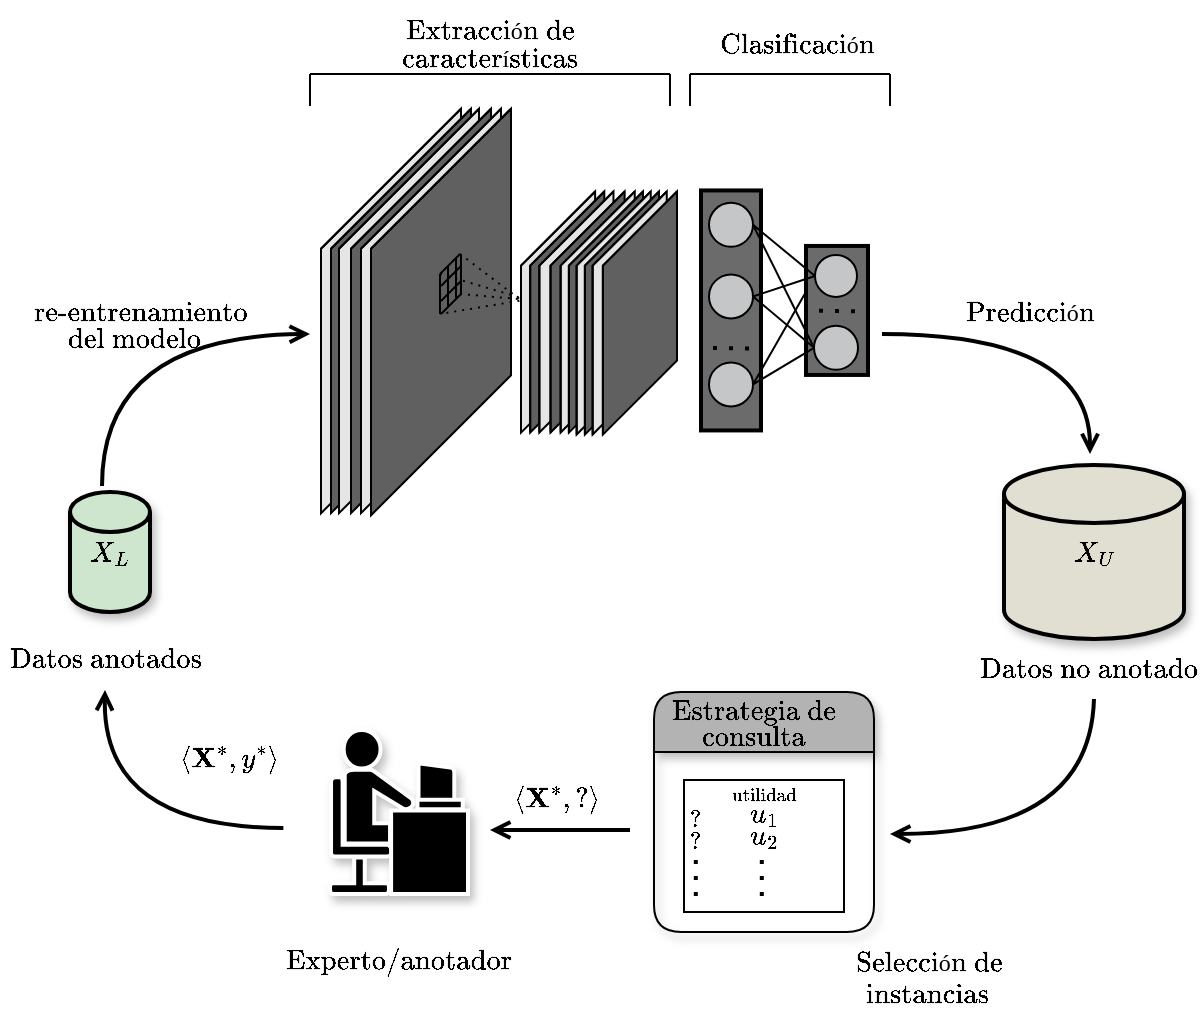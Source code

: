 <mxfile version="26.2.8">
  <diagram name="Page-1" id="JL4u2mxxelMSc-7fmqD8">
    <mxGraphModel dx="2659" dy="1301" grid="1" gridSize="5" guides="1" tooltips="1" connect="1" arrows="1" fold="1" page="1" pageScale="1" pageWidth="595" pageHeight="842" math="1" shadow="0">
      <root>
        <mxCell id="0" />
        <mxCell id="1" parent="0" />
        <mxCell id="rzx6ohKTUv5QluDNxmhI-7" value="$$X_L$$" style="strokeWidth=2;html=1;shape=mxgraph.flowchart.database;whiteSpace=wrap;fillColor=#CFE6CE;shadow=1;" parent="1" vertex="1">
          <mxGeometry x="-1480" y="-491" width="40" height="60" as="geometry" />
        </mxCell>
        <mxCell id="rzx6ohKTUv5QluDNxmhI-8" value="$$X_U$$" style="strokeWidth=2;html=1;shape=mxgraph.flowchart.database;whiteSpace=wrap;fillColor=#E1DFD2;shadow=1;" parent="1" vertex="1">
          <mxGeometry x="-1013" y="-504.5" width="90" height="87" as="geometry" />
        </mxCell>
        <mxCell id="rzx6ohKTUv5QluDNxmhI-9" value="" style="shape=mxgraph.cisco.people.androgenous_person;html=1;pointerEvents=1;dashed=0;fillColor=#000000;strokeColor=#ffffff;strokeWidth=2;verticalLabelPosition=bottom;verticalAlign=top;align=center;outlineConnect=0;shadow=1;" parent="1" vertex="1">
          <mxGeometry x="-1350" y="-372" width="69" height="82" as="geometry" />
        </mxCell>
        <mxCell id="rzx6ohKTUv5QluDNxmhI-10" value="" style="swimlane;rounded=1;fillColor=#B3B3B3;swimlaneLine=1;shadow=1;glass=0;swimlaneFillColor=none;gradientColor=none;whiteSpace=wrap;html=1;fontColor=default;labelBackgroundColor=none;labelBorderColor=none;textShadow=0;startSize=30;" parent="1" vertex="1">
          <mxGeometry x="-1188" y="-391" width="110" height="120" as="geometry">
            <mxRectangle x="-851" y="20" width="140" height="30" as="alternateBounds" />
          </mxGeometry>
        </mxCell>
        <mxCell id="rzx6ohKTUv5QluDNxmhI-11" value="" style="rounded=0;whiteSpace=wrap;html=1;" parent="rzx6ohKTUv5QluDNxmhI-10" vertex="1">
          <mxGeometry x="15" y="44" width="80" height="66" as="geometry" />
        </mxCell>
        <mxCell id="rzx6ohKTUv5QluDNxmhI-12" value="&lt;font style=&quot;font-size: 8px;&quot;&gt;$$\text{utilidad}$$&lt;/font&gt;" style="text;html=1;align=center;verticalAlign=middle;whiteSpace=wrap;rounded=0;" parent="rzx6ohKTUv5QluDNxmhI-10" vertex="1">
          <mxGeometry x="10" y="44" width="90" height="16" as="geometry" />
        </mxCell>
        <mxCell id="rzx6ohKTUv5QluDNxmhI-13" value="$$\text{Estrategia de}$$" style="text;html=1;align=center;verticalAlign=middle;whiteSpace=wrap;rounded=0;" parent="rzx6ohKTUv5QluDNxmhI-10" vertex="1">
          <mxGeometry x="20" width="60" height="20" as="geometry" />
        </mxCell>
        <mxCell id="rzx6ohKTUv5QluDNxmhI-14" value="$$\text{consulta}$$" style="text;html=1;align=center;verticalAlign=middle;whiteSpace=wrap;rounded=0;" parent="rzx6ohKTUv5QluDNxmhI-10" vertex="1">
          <mxGeometry x="20" y="13" width="60" height="20" as="geometry" />
        </mxCell>
        <mxCell id="rzx6ohKTUv5QluDNxmhI-15" value="$$u_1$$" style="text;html=1;align=center;verticalAlign=middle;whiteSpace=wrap;rounded=0;" parent="rzx6ohKTUv5QluDNxmhI-10" vertex="1">
          <mxGeometry x="46" y="55" width="18" height="11" as="geometry" />
        </mxCell>
        <mxCell id="rzx6ohKTUv5QluDNxmhI-16" value="$$u_2$$" style="text;html=1;align=center;verticalAlign=middle;whiteSpace=wrap;rounded=0;" parent="rzx6ohKTUv5QluDNxmhI-10" vertex="1">
          <mxGeometry x="46" y="66" width="18" height="11" as="geometry" />
        </mxCell>
        <mxCell id="rzx6ohKTUv5QluDNxmhI-17" value="&lt;font style=&quot;font-size: 10px;&quot;&gt;$$?$$&lt;/font&gt;" style="text;html=1;align=center;verticalAlign=middle;whiteSpace=wrap;rounded=0;" parent="rzx6ohKTUv5QluDNxmhI-10" vertex="1">
          <mxGeometry x="12" y="58" width="18" height="11" as="geometry" />
        </mxCell>
        <mxCell id="rzx6ohKTUv5QluDNxmhI-18" value="" style="endArrow=none;dashed=1;html=1;dashPattern=1 3;strokeWidth=2;rounded=0;" parent="rzx6ohKTUv5QluDNxmhI-10" edge="1">
          <mxGeometry width="50" height="50" relative="1" as="geometry">
            <mxPoint x="20.9" y="102" as="sourcePoint" />
            <mxPoint x="20.9" y="82" as="targetPoint" />
          </mxGeometry>
        </mxCell>
        <mxCell id="rzx6ohKTUv5QluDNxmhI-19" value="&lt;font style=&quot;font-size: 10px;&quot;&gt;$$?$$&lt;/font&gt;" style="text;html=1;align=center;verticalAlign=middle;whiteSpace=wrap;rounded=0;" parent="1" vertex="1">
          <mxGeometry x="-1176" y="-322" width="18" height="11" as="geometry" />
        </mxCell>
        <mxCell id="rzx6ohKTUv5QluDNxmhI-20" value="" style="endArrow=none;dashed=1;html=1;dashPattern=1 3;strokeWidth=2;rounded=0;" parent="1" edge="1">
          <mxGeometry width="50" height="50" relative="1" as="geometry">
            <mxPoint x="-1134.1" y="-289" as="sourcePoint" />
            <mxPoint x="-1134.1" y="-309" as="targetPoint" />
          </mxGeometry>
        </mxCell>
        <mxCell id="rzx6ohKTUv5QluDNxmhI-21" value="$$\text{Datos anotados}$$" style="text;html=1;align=center;verticalAlign=middle;whiteSpace=wrap;rounded=0;" parent="1" vertex="1">
          <mxGeometry x="-1515" y="-422" width="105" height="30" as="geometry" />
        </mxCell>
        <mxCell id="rzx6ohKTUv5QluDNxmhI-22" value="$$\text{Datos no anotados}$$" style="text;html=1;align=center;verticalAlign=middle;whiteSpace=wrap;rounded=0;" parent="1" vertex="1">
          <mxGeometry x="-998" y="-417.5" width="60" height="30" as="geometry" />
        </mxCell>
        <mxCell id="rzx6ohKTUv5QluDNxmhI-23" value="$$\text{Experto/anotador}$$" style="text;html=1;align=center;verticalAlign=middle;whiteSpace=wrap;rounded=0;" parent="1" vertex="1">
          <mxGeometry x="-1345" y="-271" width="60" height="30" as="geometry" />
        </mxCell>
        <mxCell id="rzx6ohKTUv5QluDNxmhI-24" value="" style="endArrow=open;html=1;rounded=0;exitX=0.5;exitY=1;exitDx=0;exitDy=0;curved=1;endFill=0;strokeWidth=2;" parent="1" source="rzx6ohKTUv5QluDNxmhI-22" edge="1">
          <mxGeometry width="50" height="50" relative="1" as="geometry">
            <mxPoint x="-926" y="-378.5" as="sourcePoint" />
            <mxPoint x="-1070" y="-320" as="targetPoint" />
            <Array as="points">
              <mxPoint x="-970" y="-320" />
            </Array>
          </mxGeometry>
        </mxCell>
        <mxCell id="rzx6ohKTUv5QluDNxmhI-25" value="" style="endArrow=open;html=1;rounded=0;entryX=0.5;entryY=1;entryDx=0;entryDy=0;exitX=0.01;exitY=0.5;exitDx=0;exitDy=0;exitPerimeter=0;strokeWidth=2;endFill=0;curved=1;" parent="1" target="rzx6ohKTUv5QluDNxmhI-21" edge="1">
          <mxGeometry width="50" height="50" relative="1" as="geometry">
            <mxPoint x="-1373.31" y="-323" as="sourcePoint" />
            <mxPoint x="-1464" y="-384" as="targetPoint" />
            <Array as="points">
              <mxPoint x="-1464" y="-323" />
            </Array>
          </mxGeometry>
        </mxCell>
        <mxCell id="rzx6ohKTUv5QluDNxmhI-26" value="" style="endArrow=open;html=1;rounded=0;endFill=0;strokeWidth=2;" parent="1" edge="1">
          <mxGeometry width="50" height="50" relative="1" as="geometry">
            <mxPoint x="-1200" y="-322" as="sourcePoint" />
            <mxPoint x="-1270" y="-322" as="targetPoint" />
          </mxGeometry>
        </mxCell>
        <mxCell id="rzx6ohKTUv5QluDNxmhI-27" value="" style="endArrow=open;html=1;rounded=0;exitX=0.5;exitY=0;exitDx=0;exitDy=0;exitPerimeter=0;strokeWidth=2;endFill=0;curved=1;" parent="1" edge="1">
          <mxGeometry width="50" height="50" relative="1" as="geometry">
            <mxPoint x="-1464" y="-494.0" as="sourcePoint" />
            <mxPoint x="-1360" y="-570" as="targetPoint" />
            <Array as="points">
              <mxPoint x="-1464" y="-569" />
            </Array>
          </mxGeometry>
        </mxCell>
        <mxCell id="rzx6ohKTUv5QluDNxmhI-28" value="" style="endArrow=open;html=1;rounded=0;strokeWidth=2;endFill=0;curved=1;" parent="1" edge="1">
          <mxGeometry width="50" height="50" relative="1" as="geometry">
            <mxPoint x="-1074" y="-570" as="sourcePoint" />
            <mxPoint x="-970" y="-510" as="targetPoint" />
            <Array as="points">
              <mxPoint x="-970" y="-570" />
            </Array>
          </mxGeometry>
        </mxCell>
        <mxCell id="rzx6ohKTUv5QluDNxmhI-29" value="$$\text{re-entrenamiento}$$" style="text;html=1;align=center;verticalAlign=middle;whiteSpace=wrap;rounded=0;" parent="1" vertex="1">
          <mxGeometry x="-1475" y="-596" width="60" height="30" as="geometry" />
        </mxCell>
        <mxCell id="rzx6ohKTUv5QluDNxmhI-30" value="$$\text{del modelo}$$" style="text;html=1;align=center;verticalAlign=middle;whiteSpace=wrap;rounded=0;" parent="1" vertex="1">
          <mxGeometry x="-1478" y="-582" width="60" height="30" as="geometry" />
        </mxCell>
        <mxCell id="rzx6ohKTUv5QluDNxmhI-31" value="$$\text{Predicción}$$" style="text;html=1;align=center;verticalAlign=middle;whiteSpace=wrap;rounded=0;" parent="1" vertex="1">
          <mxGeometry x="-1030" y="-596" width="60" height="30" as="geometry" />
        </mxCell>
        <mxCell id="rzx6ohKTUv5QluDNxmhI-32" value="$$\text{Selección de}$$" style="text;html=1;align=center;verticalAlign=middle;whiteSpace=wrap;rounded=0;" parent="1" vertex="1">
          <mxGeometry x="-1080" y="-271" width="60" height="30" as="geometry" />
        </mxCell>
        <mxCell id="rzx6ohKTUv5QluDNxmhI-33" value="$$\text{instancias}$$" style="text;html=1;align=center;verticalAlign=middle;whiteSpace=wrap;rounded=0;" parent="1" vertex="1">
          <mxGeometry x="-1081" y="-255" width="60" height="30" as="geometry" />
        </mxCell>
        <mxCell id="rzx6ohKTUv5QluDNxmhI-34" value="$$\langle\textbf{X}^{*},?\rangle$$" style="text;html=1;align=center;verticalAlign=middle;whiteSpace=wrap;rounded=0;" parent="1" vertex="1">
          <mxGeometry x="-1265.97" y="-352" width="60" height="30" as="geometry" />
        </mxCell>
        <mxCell id="rzx6ohKTUv5QluDNxmhI-35" value="$$\langle\textbf{X}^{*},y^{*}\rangle$$" style="text;html=1;align=center;verticalAlign=middle;whiteSpace=wrap;rounded=0;" parent="1" vertex="1">
          <mxGeometry x="-1430" y="-372" width="60" height="30" as="geometry" />
        </mxCell>
        <mxCell id="rzx6ohKTUv5QluDNxmhI-140" value="" style="shape=cube;whiteSpace=wrap;html=1;boundedLbl=1;backgroundOutline=1;darkOpacity=0.05;darkOpacity2=0.1;flipH=1;size=70;" parent="1" vertex="1">
          <mxGeometry x="-1354.5" y="-682.63" width="70" height="202.27" as="geometry" />
        </mxCell>
        <mxCell id="rzx6ohKTUv5QluDNxmhI-141" value="" style="shape=cube;whiteSpace=wrap;html=1;boundedLbl=1;backgroundOutline=1;darkOpacity=0.05;darkOpacity2=0.1;flipH=1;size=70;fillColor=#6B6B6B;strokeColor=#000000;" parent="1" vertex="1">
          <mxGeometry x="-1349.5" y="-682.63" width="70" height="202.2" as="geometry" />
        </mxCell>
        <mxCell id="rzx6ohKTUv5QluDNxmhI-142" value="" style="shape=cube;whiteSpace=wrap;html=1;boundedLbl=1;backgroundOutline=1;darkOpacity=0.05;darkOpacity2=0.1;flipH=1;size=70;" parent="1" vertex="1">
          <mxGeometry x="-1345.5" y="-682.63" width="70" height="202.2" as="geometry" />
        </mxCell>
        <mxCell id="rzx6ohKTUv5QluDNxmhI-143" value="" style="shape=cube;whiteSpace=wrap;html=1;boundedLbl=1;backgroundOutline=1;darkOpacity=0.05;darkOpacity2=0.1;flipH=1;size=70;fillColor=#6B6B6B;strokeColor=#000000;" parent="1" vertex="1">
          <mxGeometry x="-1339.5" y="-682.63" width="70" height="202.2" as="geometry" />
        </mxCell>
        <mxCell id="rzx6ohKTUv5QluDNxmhI-144" value="" style="shape=cube;whiteSpace=wrap;html=1;boundedLbl=1;backgroundOutline=1;darkOpacity=0.05;darkOpacity2=0.1;flipH=1;size=70;" parent="1" vertex="1">
          <mxGeometry x="-1334.5" y="-682.63" width="70" height="202.2" as="geometry" />
        </mxCell>
        <mxCell id="rzx6ohKTUv5QluDNxmhI-145" value="" style="shape=cube;whiteSpace=wrap;html=1;boundedLbl=1;backgroundOutline=1;darkOpacity=0.05;darkOpacity2=0.1;flipH=1;size=70;fillColor=#6B6B6B;strokeColor=#000000;" parent="1" vertex="1">
          <mxGeometry x="-1329.5" y="-682.63" width="70" height="203.27" as="geometry" />
        </mxCell>
        <mxCell id="rzx6ohKTUv5QluDNxmhI-148" value="" style="shape=cube;whiteSpace=wrap;html=1;boundedLbl=1;backgroundOutline=1;darkOpacity=0.05;darkOpacity2=0.1;flipH=1;size=70;" parent="1" vertex="1">
          <mxGeometry x="-1254.5" y="-641.24" width="37.06" height="120.55" as="geometry" />
        </mxCell>
        <mxCell id="rzx6ohKTUv5QluDNxmhI-149" value="" style="shape=cube;whiteSpace=wrap;html=1;boundedLbl=1;backgroundOutline=1;darkOpacity=0.05;darkOpacity2=0.1;flipH=1;size=70;fillColor=#6B6B6B;strokeColor=#000000;" parent="1" vertex="1">
          <mxGeometry x="-1249.91" y="-641.24" width="37.06" height="120.5" as="geometry" />
        </mxCell>
        <mxCell id="rzx6ohKTUv5QluDNxmhI-150" value="" style="shape=cube;whiteSpace=wrap;html=1;boundedLbl=1;backgroundOutline=1;darkOpacity=0.05;darkOpacity2=0.1;flipH=1;size=70;" parent="1" vertex="1">
          <mxGeometry x="-1245.32" y="-641.24" width="37.06" height="120.5" as="geometry" />
        </mxCell>
        <mxCell id="rzx6ohKTUv5QluDNxmhI-151" value="" style="shape=cube;whiteSpace=wrap;html=1;boundedLbl=1;backgroundOutline=1;darkOpacity=0.05;darkOpacity2=0.1;flipH=1;size=70;fillColor=#6B6B6B;strokeColor=#000000;" parent="1" vertex="1">
          <mxGeometry x="-1239.74" y="-641.24" width="37.06" height="120.5" as="geometry" />
        </mxCell>
        <mxCell id="rzx6ohKTUv5QluDNxmhI-152" value="" style="shape=cube;whiteSpace=wrap;html=1;boundedLbl=1;backgroundOutline=1;darkOpacity=0.05;darkOpacity2=0.1;flipH=1;size=70;" parent="1" vertex="1">
          <mxGeometry x="-1234.68" y="-641.24" width="37.06" height="120.5" as="geometry" />
        </mxCell>
        <mxCell id="rzx6ohKTUv5QluDNxmhI-153" value="" style="shape=cube;whiteSpace=wrap;html=1;boundedLbl=1;backgroundOutline=1;darkOpacity=0.05;darkOpacity2=0.1;flipH=1;size=70;fillColor=#6B6B6B;strokeColor=#000000;" parent="1" vertex="1">
          <mxGeometry x="-1230.56" y="-641.24" width="37.06" height="120.55" as="geometry" />
        </mxCell>
        <mxCell id="rzx6ohKTUv5QluDNxmhI-154" value="" style="shape=cube;whiteSpace=wrap;html=1;boundedLbl=1;backgroundOutline=1;darkOpacity=0.05;darkOpacity2=0.1;flipH=1;size=70;" parent="1" vertex="1">
          <mxGeometry x="-1226.68" y="-641.24" width="37.06" height="121.5" as="geometry" />
        </mxCell>
        <mxCell id="rzx6ohKTUv5QluDNxmhI-155" value="" style="shape=cube;whiteSpace=wrap;html=1;boundedLbl=1;backgroundOutline=1;darkOpacity=0.05;darkOpacity2=0.1;flipH=1;size=70;fillColor=#6B6B6B;strokeColor=#000000;" parent="1" vertex="1">
          <mxGeometry x="-1222.56" y="-641.24" width="37.06" height="121.55" as="geometry" />
        </mxCell>
        <mxCell id="rzx6ohKTUv5QluDNxmhI-156" value="" style="shape=cube;whiteSpace=wrap;html=1;boundedLbl=1;backgroundOutline=1;darkOpacity=0.05;darkOpacity2=0.1;flipH=1;size=70;" parent="1" vertex="1">
          <mxGeometry x="-1218.68" y="-641.24" width="37.06" height="121.5" as="geometry" />
        </mxCell>
        <mxCell id="rzx6ohKTUv5QluDNxmhI-157" value="" style="shape=cube;whiteSpace=wrap;html=1;boundedLbl=1;backgroundOutline=1;darkOpacity=0.05;darkOpacity2=0.1;flipH=1;size=70;fillColor=#6B6B6B;strokeColor=#000000;" parent="1" vertex="1">
          <mxGeometry x="-1213.56" y="-641.24" width="37.06" height="121.55" as="geometry" />
        </mxCell>
        <mxCell id="rzx6ohKTUv5QluDNxmhI-163" value="" style="group;rotation=0;fillColor=#6B6B6B;strokeColor=#000000;container=0;strokeWidth=2;" parent="1" vertex="1" connectable="0">
          <mxGeometry x="-1164.5" y="-641.78" width="30" height="120" as="geometry" />
        </mxCell>
        <mxCell id="rzx6ohKTUv5QluDNxmhI-168" value="" style="endArrow=none;html=1;rounded=0;entryX=0;entryY=0.5;entryDx=0;entryDy=0;exitX=1;exitY=0.5;exitDx=0;exitDy=0;" parent="1" source="rzx6ohKTUv5QluDNxmhI-177" target="rzx6ohKTUv5QluDNxmhI-160" edge="1">
          <mxGeometry width="50" height="50" relative="1" as="geometry">
            <mxPoint x="-1137.0" y="-496.13" as="sourcePoint" />
            <mxPoint x="-1116.258" y="-466.773" as="targetPoint" />
          </mxGeometry>
        </mxCell>
        <mxCell id="rzx6ohKTUv5QluDNxmhI-176" value="" style="endArrow=none;dashed=1;html=1;dashPattern=1 3;strokeWidth=2;rounded=0;" parent="1" edge="1">
          <mxGeometry width="50" height="50" relative="1" as="geometry">
            <mxPoint x="-1158.498" y="-563.017" as="sourcePoint" />
            <mxPoint x="-1138.5" y="-562.72" as="targetPoint" />
          </mxGeometry>
        </mxCell>
        <mxCell id="rzx6ohKTUv5QluDNxmhI-159" value="" style="rounded=0;whiteSpace=wrap;html=1;fillColor=#6B6B6B;strokeColor=#000000;rotation=0;strokeWidth=2;" parent="1" vertex="1">
          <mxGeometry x="-1112" y="-614.03" width="31" height="64.5" as="geometry" />
        </mxCell>
        <mxCell id="rzx6ohKTUv5QluDNxmhI-160" value="" style="ellipse;whiteSpace=wrap;html=1;aspect=fixed;fillColor=#C4C6C8;rotation=0;" parent="1" vertex="1">
          <mxGeometry x="-1107.498" y="-609.533" width="21" height="21" as="geometry" />
        </mxCell>
        <mxCell id="rzx6ohKTUv5QluDNxmhI-161" value="" style="ellipse;whiteSpace=wrap;html=1;aspect=fixed;fillColor=#C4C6C8;rotation=0;" parent="1" vertex="1">
          <mxGeometry x="-1107.998" y="-574.093" width="22" height="22" as="geometry" />
        </mxCell>
        <mxCell id="rzx6ohKTUv5QluDNxmhI-177" value="" style="ellipse;whiteSpace=wrap;html=1;aspect=fixed;fillColor=#C4C6C8;rotation=0;" parent="1" vertex="1">
          <mxGeometry x="-1160.498" y="-555.783" width="22" height="22" as="geometry" />
        </mxCell>
        <mxCell id="rzx6ohKTUv5QluDNxmhI-178" value="" style="ellipse;whiteSpace=wrap;html=1;aspect=fixed;fillColor=#C4C6C8;rotation=0;" parent="1" vertex="1">
          <mxGeometry x="-1160.498" y="-599.783" width="22" height="22" as="geometry" />
        </mxCell>
        <mxCell id="rzx6ohKTUv5QluDNxmhI-179" value="" style="ellipse;whiteSpace=wrap;html=1;aspect=fixed;fillColor=#C4C6C8;rotation=0;" parent="1" vertex="1">
          <mxGeometry x="-1160.498" y="-635.593" width="22" height="22" as="geometry" />
        </mxCell>
        <mxCell id="rzx6ohKTUv5QluDNxmhI-164" value="" style="endArrow=none;html=1;rounded=0;entryX=0;entryY=0.5;entryDx=0;entryDy=0;exitX=1;exitY=0.5;exitDx=0;exitDy=0;" parent="1" source="rzx6ohKTUv5QluDNxmhI-179" target="rzx6ohKTUv5QluDNxmhI-160" edge="1">
          <mxGeometry width="50" height="50" relative="1" as="geometry">
            <mxPoint x="-1137.0" y="-659.22" as="sourcePoint" />
            <mxPoint x="-1117.258" y="-666.773" as="targetPoint" />
          </mxGeometry>
        </mxCell>
        <mxCell id="rzx6ohKTUv5QluDNxmhI-165" value="" style="endArrow=none;html=1;rounded=0;entryX=0;entryY=0.5;entryDx=0;entryDy=0;exitX=1;exitY=0.5;exitDx=0;exitDy=0;" parent="1" source="rzx6ohKTUv5QluDNxmhI-179" target="rzx6ohKTUv5QluDNxmhI-161" edge="1">
          <mxGeometry width="50" height="50" relative="1" as="geometry">
            <mxPoint x="-1137.0" y="-659.22" as="sourcePoint" />
            <mxPoint x="-1091.258" y="-656.773" as="targetPoint" />
          </mxGeometry>
        </mxCell>
        <mxCell id="rzx6ohKTUv5QluDNxmhI-166" value="" style="endArrow=none;html=1;rounded=0;entryX=0;entryY=0.5;entryDx=0;entryDy=0;exitX=1;exitY=0.5;exitDx=0;exitDy=0;" parent="1" source="rzx6ohKTUv5QluDNxmhI-178" target="rzx6ohKTUv5QluDNxmhI-160" edge="1">
          <mxGeometry width="50" height="50" relative="1" as="geometry">
            <mxPoint x="-1137.0" y="-597.5" as="sourcePoint" />
            <mxPoint x="-1042.258" y="-547.773" as="targetPoint" />
          </mxGeometry>
        </mxCell>
        <mxCell id="rzx6ohKTUv5QluDNxmhI-167" value="" style="endArrow=none;html=1;rounded=0;entryX=0;entryY=0.5;entryDx=0;entryDy=0;exitX=1;exitY=0.5;exitDx=0;exitDy=0;" parent="1" source="rzx6ohKTUv5QluDNxmhI-178" target="rzx6ohKTUv5QluDNxmhI-161" edge="1">
          <mxGeometry width="50" height="50" relative="1" as="geometry">
            <mxPoint x="-1137.0" y="-597.5" as="sourcePoint" />
            <mxPoint x="-1022.258" y="-476.773" as="targetPoint" />
          </mxGeometry>
        </mxCell>
        <mxCell id="rzx6ohKTUv5QluDNxmhI-169" value="" style="endArrow=none;html=1;rounded=0;entryX=0;entryY=0.5;entryDx=0;entryDy=0;exitX=1;exitY=0.5;exitDx=0;exitDy=0;" parent="1" source="rzx6ohKTUv5QluDNxmhI-177" target="rzx6ohKTUv5QluDNxmhI-161" edge="1">
          <mxGeometry width="50" height="50" relative="1" as="geometry">
            <mxPoint x="-1137.0" y="-496.13" as="sourcePoint" />
            <mxPoint x="-1001.258" y="-456.773" as="targetPoint" />
          </mxGeometry>
        </mxCell>
        <mxCell id="rzx6ohKTUv5QluDNxmhI-180" value="" style="endArrow=none;dashed=1;html=1;dashPattern=1 3;strokeWidth=2;rounded=0;" parent="1" edge="1">
          <mxGeometry width="50" height="50" relative="1" as="geometry">
            <mxPoint x="-1105.498" y="-581.667" as="sourcePoint" />
            <mxPoint x="-1085.5" y="-581.37" as="targetPoint" />
          </mxGeometry>
        </mxCell>
        <mxCell id="rzx6ohKTUv5QluDNxmhI-182" value="$$\text{Extracción de}$$" style="text;html=1;align=center;verticalAlign=middle;whiteSpace=wrap;rounded=0;" parent="1" vertex="1">
          <mxGeometry x="-1299.74" y="-737" width="60" height="30" as="geometry" />
        </mxCell>
        <mxCell id="rzx6ohKTUv5QluDNxmhI-183" value="$$\text{características}$$" style="text;html=1;align=center;verticalAlign=middle;whiteSpace=wrap;rounded=0;" parent="1" vertex="1">
          <mxGeometry x="-1299.74" y="-723" width="60" height="30" as="geometry" />
        </mxCell>
        <mxCell id="rzx6ohKTUv5QluDNxmhI-184" value="" style="group;strokeColor=none;rounded=0;strokeWidth=1;perimeterSpacing=0;" parent="1" vertex="1" connectable="0">
          <mxGeometry x="-1360" y="-700" width="180" height="16" as="geometry" />
        </mxCell>
        <mxCell id="rzx6ohKTUv5QluDNxmhI-185" value="" style="endArrow=none;html=1;rounded=0;" parent="rzx6ohKTUv5QluDNxmhI-184" edge="1">
          <mxGeometry width="50" height="50" relative="1" as="geometry">
            <mxPoint as="sourcePoint" />
            <mxPoint x="180" as="targetPoint" />
          </mxGeometry>
        </mxCell>
        <mxCell id="rzx6ohKTUv5QluDNxmhI-186" value="" style="endArrow=none;html=1;rounded=0;" parent="rzx6ohKTUv5QluDNxmhI-184" edge="1">
          <mxGeometry width="50" height="50" relative="1" as="geometry">
            <mxPoint y="16" as="sourcePoint" />
            <mxPoint as="targetPoint" />
          </mxGeometry>
        </mxCell>
        <mxCell id="rzx6ohKTUv5QluDNxmhI-187" value="" style="endArrow=none;html=1;rounded=0;" parent="rzx6ohKTUv5QluDNxmhI-184" edge="1">
          <mxGeometry width="50" height="50" relative="1" as="geometry">
            <mxPoint x="180" y="16" as="sourcePoint" />
            <mxPoint x="180" as="targetPoint" />
          </mxGeometry>
        </mxCell>
        <mxCell id="rzx6ohKTUv5QluDNxmhI-195" value="$$\text{Clasificación}$$" style="text;html=1;align=center;verticalAlign=middle;whiteSpace=wrap;rounded=0;" parent="1" vertex="1">
          <mxGeometry x="-1146" y="-730" width="60" height="30" as="geometry" />
        </mxCell>
        <mxCell id="rzx6ohKTUv5QluDNxmhI-196" value="" style="group;strokeColor=none;rounded=0;strokeWidth=1;perimeterSpacing=0;" parent="1" vertex="1" connectable="0">
          <mxGeometry x="-1170" y="-700" width="100" height="16" as="geometry" />
        </mxCell>
        <mxCell id="rzx6ohKTUv5QluDNxmhI-197" value="" style="endArrow=none;html=1;rounded=0;" parent="rzx6ohKTUv5QluDNxmhI-196" edge="1">
          <mxGeometry width="50" height="50" relative="1" as="geometry">
            <mxPoint as="sourcePoint" />
            <mxPoint x="100" as="targetPoint" />
          </mxGeometry>
        </mxCell>
        <mxCell id="rzx6ohKTUv5QluDNxmhI-198" value="" style="endArrow=none;html=1;rounded=0;" parent="rzx6ohKTUv5QluDNxmhI-196" edge="1">
          <mxGeometry width="50" height="50" relative="1" as="geometry">
            <mxPoint y="16" as="sourcePoint" />
            <mxPoint as="targetPoint" />
          </mxGeometry>
        </mxCell>
        <mxCell id="rzx6ohKTUv5QluDNxmhI-199" value="" style="endArrow=none;html=1;rounded=0;" parent="rzx6ohKTUv5QluDNxmhI-196" edge="1">
          <mxGeometry width="50" height="50" relative="1" as="geometry">
            <mxPoint x="100" y="16" as="sourcePoint" />
            <mxPoint x="100" as="targetPoint" />
          </mxGeometry>
        </mxCell>
        <mxCell id="bEdzFMG7vRe1HbjhC_lK-17" value="" style="endArrow=none;html=1;rounded=0;exitX=0.507;exitY=0.505;exitDx=0;exitDy=0;exitPerimeter=0;" edge="1" parent="1" source="rzx6ohKTUv5QluDNxmhI-145">
          <mxGeometry width="50" height="50" relative="1" as="geometry">
            <mxPoint x="-1345" y="-550" as="sourcePoint" />
            <mxPoint x="-1295" y="-600" as="targetPoint" />
          </mxGeometry>
        </mxCell>
        <mxCell id="bEdzFMG7vRe1HbjhC_lK-18" value="" style="endArrow=none;html=1;rounded=0;" edge="1" parent="1">
          <mxGeometry width="50" height="50" relative="1" as="geometry">
            <mxPoint x="-1295" y="-600" as="sourcePoint" />
            <mxPoint x="-1285" y="-610" as="targetPoint" />
          </mxGeometry>
        </mxCell>
        <mxCell id="bEdzFMG7vRe1HbjhC_lK-19" value="" style="endArrow=none;html=1;rounded=0;exitX=0.507;exitY=0.505;exitDx=0;exitDy=0;exitPerimeter=0;" edge="1" parent="1">
          <mxGeometry width="50" height="50" relative="1" as="geometry">
            <mxPoint x="-1284.5" y="-589.53" as="sourcePoint" />
            <mxPoint x="-1284.5" y="-609.53" as="targetPoint" />
          </mxGeometry>
        </mxCell>
        <mxCell id="bEdzFMG7vRe1HbjhC_lK-23" value="" style="endArrow=none;html=1;rounded=0;exitX=0.507;exitY=0.505;exitDx=0;exitDy=0;exitPerimeter=0;" edge="1" parent="1">
          <mxGeometry width="50" height="50" relative="1" as="geometry">
            <mxPoint x="-1291" y="-584" as="sourcePoint" />
            <mxPoint x="-1291" y="-604" as="targetPoint" />
          </mxGeometry>
        </mxCell>
        <mxCell id="bEdzFMG7vRe1HbjhC_lK-24" value="" style="endArrow=none;html=1;rounded=0;exitX=0.507;exitY=0.505;exitDx=0;exitDy=0;exitPerimeter=0;" edge="1" parent="1">
          <mxGeometry width="50" height="50" relative="1" as="geometry">
            <mxPoint x="-1287" y="-588" as="sourcePoint" />
            <mxPoint x="-1287" y="-608" as="targetPoint" />
          </mxGeometry>
        </mxCell>
        <mxCell id="bEdzFMG7vRe1HbjhC_lK-26" value="" style="endArrow=none;html=1;rounded=0;" edge="1" parent="1">
          <mxGeometry width="50" height="50" relative="1" as="geometry">
            <mxPoint x="-1294.5" y="-594.03" as="sourcePoint" />
            <mxPoint x="-1284.5" y="-604.03" as="targetPoint" />
          </mxGeometry>
        </mxCell>
        <mxCell id="bEdzFMG7vRe1HbjhC_lK-27" value="" style="endArrow=none;html=1;rounded=0;" edge="1" parent="1">
          <mxGeometry width="50" height="50" relative="1" as="geometry">
            <mxPoint x="-1294.5" y="-586.53" as="sourcePoint" />
            <mxPoint x="-1284.5" y="-596.53" as="targetPoint" />
          </mxGeometry>
        </mxCell>
        <mxCell id="bEdzFMG7vRe1HbjhC_lK-28" value="" style="endArrow=none;html=1;rounded=0;" edge="1" parent="1">
          <mxGeometry width="50" height="50" relative="1" as="geometry">
            <mxPoint x="-1294.5" y="-580" as="sourcePoint" />
            <mxPoint x="-1284.5" y="-590" as="targetPoint" />
          </mxGeometry>
        </mxCell>
        <mxCell id="bEdzFMG7vRe1HbjhC_lK-29" value="" style="endArrow=none;dashed=1;html=1;dashPattern=1 3;strokeWidth=1;rounded=0;entryX=1.024;entryY=0.445;entryDx=0;entryDy=0;entryPerimeter=0;" edge="1" parent="1" target="rzx6ohKTUv5QluDNxmhI-148">
          <mxGeometry width="50" height="50" relative="1" as="geometry">
            <mxPoint x="-1285" y="-610" as="sourcePoint" />
            <mxPoint x="-1240" y="-630" as="targetPoint" />
          </mxGeometry>
        </mxCell>
        <mxCell id="bEdzFMG7vRe1HbjhC_lK-30" value="" style="endArrow=none;dashed=1;html=1;dashPattern=1 3;strokeWidth=1;rounded=0;entryX=1.022;entryY=0.439;entryDx=0;entryDy=0;entryPerimeter=0;" edge="1" parent="1" target="rzx6ohKTUv5QluDNxmhI-148">
          <mxGeometry width="50" height="50" relative="1" as="geometry">
            <mxPoint x="-1295" y="-600" as="sourcePoint" />
            <mxPoint x="-1255" y="-585" as="targetPoint" />
          </mxGeometry>
        </mxCell>
        <mxCell id="bEdzFMG7vRe1HbjhC_lK-31" value="" style="endArrow=none;dashed=1;html=1;dashPattern=1 3;strokeWidth=1;rounded=0;exitX=1.022;exitY=0.453;exitDx=0;exitDy=0;exitPerimeter=0;" edge="1" parent="1" source="rzx6ohKTUv5QluDNxmhI-148">
          <mxGeometry width="50" height="50" relative="1" as="geometry">
            <mxPoint x="-1325" y="-530" as="sourcePoint" />
            <mxPoint x="-1295" y="-580" as="targetPoint" />
          </mxGeometry>
        </mxCell>
        <mxCell id="bEdzFMG7vRe1HbjhC_lK-32" value="" style="endArrow=none;dashed=1;html=1;dashPattern=1 3;strokeWidth=1;rounded=0;entryX=1.026;entryY=0.446;entryDx=0;entryDy=0;entryPerimeter=0;" edge="1" parent="1" target="rzx6ohKTUv5QluDNxmhI-148">
          <mxGeometry width="50" height="50" relative="1" as="geometry">
            <mxPoint x="-1285" y="-590" as="sourcePoint" />
            <mxPoint x="-1255" y="-585" as="targetPoint" />
          </mxGeometry>
        </mxCell>
      </root>
    </mxGraphModel>
  </diagram>
</mxfile>
